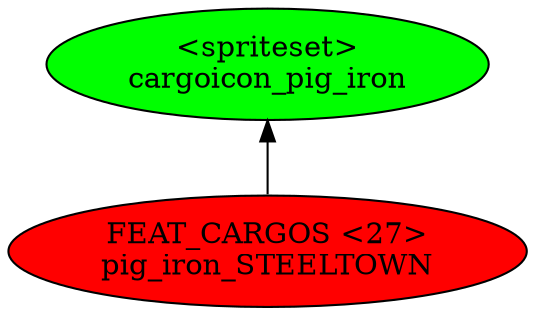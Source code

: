 digraph {
rankdir="BT"
cargoicon_pig_iron [fillcolor=green style="filled" label="<spriteset>\ncargoicon_pig_iron"]
pig_iron_STEELTOWN [fillcolor=red style="filled" label="FEAT_CARGOS <27>\npig_iron_STEELTOWN"]
pig_iron_STEELTOWN->cargoicon_pig_iron
}
